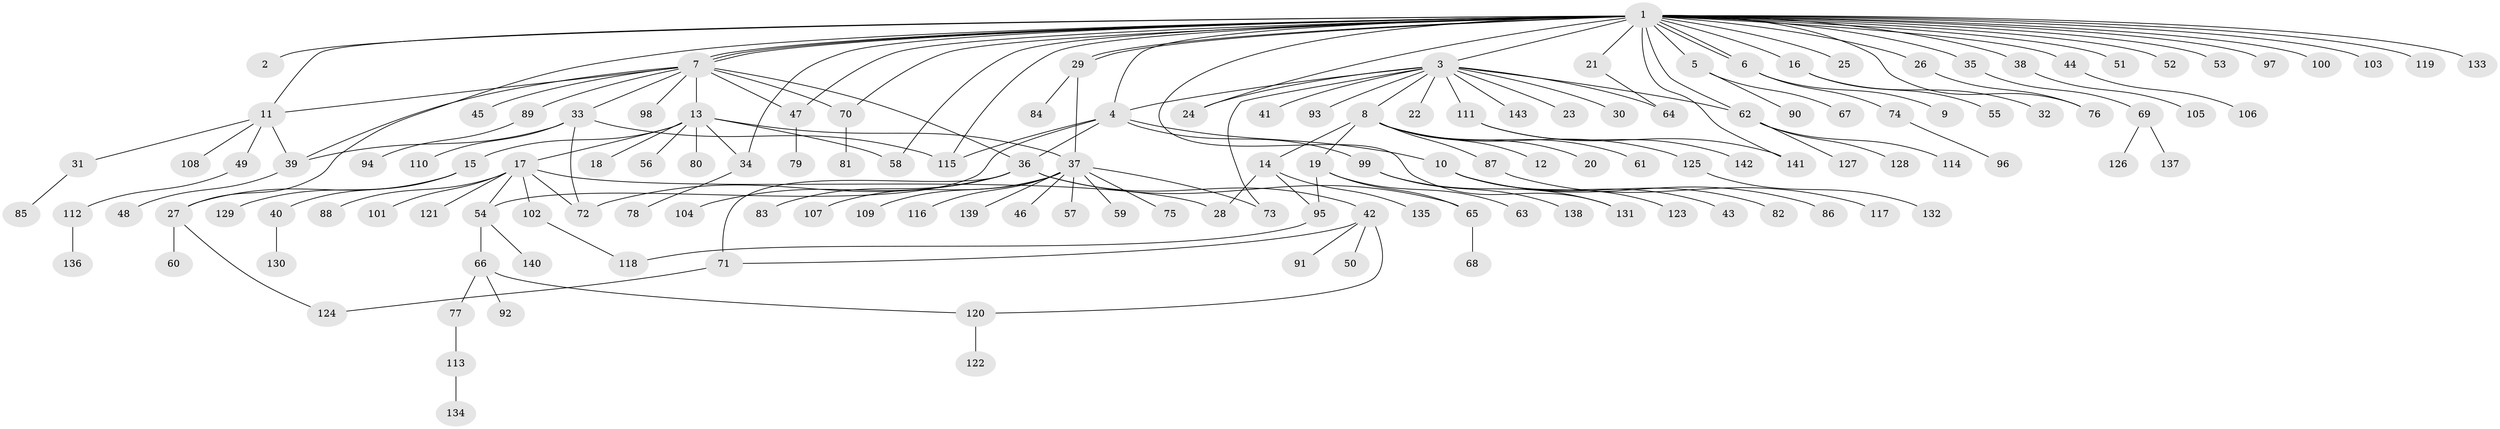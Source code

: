 // Generated by graph-tools (version 1.1) at 2025/47/03/09/25 04:47:39]
// undirected, 143 vertices, 176 edges
graph export_dot {
graph [start="1"]
  node [color=gray90,style=filled];
  1;
  2;
  3;
  4;
  5;
  6;
  7;
  8;
  9;
  10;
  11;
  12;
  13;
  14;
  15;
  16;
  17;
  18;
  19;
  20;
  21;
  22;
  23;
  24;
  25;
  26;
  27;
  28;
  29;
  30;
  31;
  32;
  33;
  34;
  35;
  36;
  37;
  38;
  39;
  40;
  41;
  42;
  43;
  44;
  45;
  46;
  47;
  48;
  49;
  50;
  51;
  52;
  53;
  54;
  55;
  56;
  57;
  58;
  59;
  60;
  61;
  62;
  63;
  64;
  65;
  66;
  67;
  68;
  69;
  70;
  71;
  72;
  73;
  74;
  75;
  76;
  77;
  78;
  79;
  80;
  81;
  82;
  83;
  84;
  85;
  86;
  87;
  88;
  89;
  90;
  91;
  92;
  93;
  94;
  95;
  96;
  97;
  98;
  99;
  100;
  101;
  102;
  103;
  104;
  105;
  106;
  107;
  108;
  109;
  110;
  111;
  112;
  113;
  114;
  115;
  116;
  117;
  118;
  119;
  120;
  121;
  122;
  123;
  124;
  125;
  126;
  127;
  128;
  129;
  130;
  131;
  132;
  133;
  134;
  135;
  136;
  137;
  138;
  139;
  140;
  141;
  142;
  143;
  1 -- 2;
  1 -- 3;
  1 -- 4;
  1 -- 5;
  1 -- 6;
  1 -- 6;
  1 -- 7;
  1 -- 7;
  1 -- 7;
  1 -- 11;
  1 -- 16;
  1 -- 21;
  1 -- 24;
  1 -- 25;
  1 -- 26;
  1 -- 27;
  1 -- 29;
  1 -- 29;
  1 -- 34;
  1 -- 35;
  1 -- 38;
  1 -- 44;
  1 -- 47;
  1 -- 51;
  1 -- 52;
  1 -- 53;
  1 -- 58;
  1 -- 62;
  1 -- 70;
  1 -- 76;
  1 -- 97;
  1 -- 100;
  1 -- 103;
  1 -- 115;
  1 -- 119;
  1 -- 131;
  1 -- 133;
  1 -- 141;
  3 -- 4;
  3 -- 8;
  3 -- 22;
  3 -- 23;
  3 -- 24;
  3 -- 30;
  3 -- 41;
  3 -- 62;
  3 -- 64;
  3 -- 73;
  3 -- 93;
  3 -- 111;
  3 -- 143;
  4 -- 10;
  4 -- 36;
  4 -- 54;
  4 -- 99;
  4 -- 115;
  5 -- 67;
  5 -- 90;
  6 -- 9;
  6 -- 74;
  7 -- 11;
  7 -- 13;
  7 -- 33;
  7 -- 36;
  7 -- 39;
  7 -- 45;
  7 -- 47;
  7 -- 70;
  7 -- 89;
  7 -- 98;
  8 -- 12;
  8 -- 14;
  8 -- 19;
  8 -- 20;
  8 -- 61;
  8 -- 87;
  8 -- 125;
  10 -- 43;
  10 -- 82;
  10 -- 86;
  10 -- 123;
  11 -- 31;
  11 -- 39;
  11 -- 49;
  11 -- 108;
  13 -- 15;
  13 -- 17;
  13 -- 18;
  13 -- 34;
  13 -- 37;
  13 -- 56;
  13 -- 58;
  13 -- 80;
  14 -- 28;
  14 -- 95;
  14 -- 135;
  15 -- 27;
  15 -- 40;
  15 -- 129;
  16 -- 32;
  16 -- 55;
  17 -- 28;
  17 -- 54;
  17 -- 72;
  17 -- 88;
  17 -- 101;
  17 -- 102;
  17 -- 121;
  19 -- 63;
  19 -- 65;
  19 -- 95;
  21 -- 64;
  26 -- 76;
  27 -- 60;
  27 -- 124;
  29 -- 37;
  29 -- 84;
  31 -- 85;
  33 -- 39;
  33 -- 72;
  33 -- 110;
  33 -- 115;
  34 -- 78;
  35 -- 69;
  36 -- 42;
  36 -- 65;
  36 -- 71;
  36 -- 72;
  36 -- 83;
  36 -- 104;
  37 -- 46;
  37 -- 57;
  37 -- 59;
  37 -- 73;
  37 -- 75;
  37 -- 107;
  37 -- 109;
  37 -- 116;
  37 -- 139;
  38 -- 105;
  39 -- 48;
  40 -- 130;
  42 -- 50;
  42 -- 71;
  42 -- 91;
  42 -- 120;
  44 -- 106;
  47 -- 79;
  49 -- 112;
  54 -- 66;
  54 -- 140;
  62 -- 114;
  62 -- 127;
  62 -- 128;
  65 -- 68;
  66 -- 77;
  66 -- 92;
  66 -- 120;
  69 -- 126;
  69 -- 137;
  70 -- 81;
  71 -- 124;
  74 -- 96;
  77 -- 113;
  87 -- 117;
  89 -- 94;
  95 -- 118;
  99 -- 131;
  99 -- 138;
  102 -- 118;
  111 -- 141;
  111 -- 142;
  112 -- 136;
  113 -- 134;
  120 -- 122;
  125 -- 132;
}
